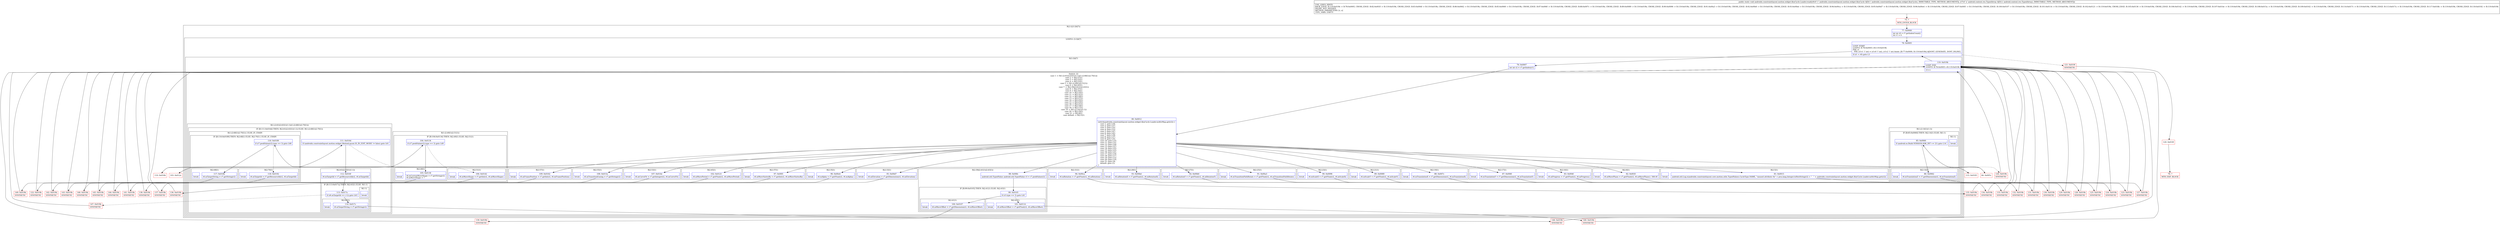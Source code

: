 digraph "CFG forandroidx.constraintlayout.motion.widget.KeyCycle.Loader.read(Landroidx\/constraintlayout\/motion\/widget\/KeyCycle;Landroid\/content\/res\/TypedArray;)V" {
subgraph cluster_Region_370076021 {
label = "R(2:1|(3:3|4|7))";
node [shape=record,color=blue];
Node_77 [shape=record,label="{77\:\ 0x0000|int int r0 = r7.getIndexCount()\lint r1 = 0\l}"];
subgraph cluster_LoopRegion_128511274 {
label = "LOOP:0: (3:3|4|7)";
node [shape=record,color=blue];
Node_78 [shape=record,label="{78\:\ 0x0005|LOOP_START\lLOOP:0: B:78:0x0005\-\>B:119:0x019b\lPHI: r1 \l  PHI: (r1v1 'i' int) = (r1v0 'i' int), (r1v2 'i' int) binds: [B:77:0x0000, B:119:0x019b] A[DONT_GENERATE, DONT_INLINE]\l|if (r1 \< r0) goto L3\l}"];
subgraph cluster_Region_799167057 {
label = "R(3:3|4|7)";
node [shape=record,color=blue];
Node_79 [shape=record,label="{79\:\ 0x0007|int int r2 = r7.getIndex(r1)\l}"];
subgraph cluster_SwitchRegion_1412022235 {
label = "Switch: 22
 case 1 -> R(1:(2:61|(2:63|1)(1:1))(1:(2:68|1)(2:70|1)))
 case 2 -> R(2:57|1)
 case 3 -> R(2:55|1)
 case 4 -> R(2:53|1)
 case 5 -> R(1:(2:49|1)(2:51|1))
 case 6 -> R(2:45|1)
 case 7 -> R(2:39|(2:41|1)(2:43|1))
 case 8 -> R(2:37|1)
 case 9 -> R(2:35|1)
 case 10 -> R(2:33|1)
 case 11 -> R(2:31|1)
 case 12 -> R(2:29|1)
 case 13 -> R(2:27|1)
 case 14 -> R(2:25|1)
 case 15 -> R(2:23|1)
 case 16 -> R(2:21|1)
 case 17 -> R(2:19|1)
 case 18 -> R(2:17|1)
 case 19 -> R(1:(2:14|1)(1:1))
 case 20 -> R(2:10|1)
 case 21 -> R(2:8|1)
 case default -> R(2:5|1)";
node [shape=record,color=blue];
Node_80 [shape=record,label="{80\:\ 0x0012|switch(androidx.constraintlayout.motion.widget.KeyCycle.Loader.mAttrMap.get(r2)) \{\l    case 1: goto L59;\l    case 2: goto L57;\l    case 3: goto L55;\l    case 4: goto L53;\l    case 5: goto L47;\l    case 6: goto L45;\l    case 7: goto L39;\l    case 8: goto L37;\l    case 9: goto L35;\l    case 10: goto L33;\l    case 11: goto L31;\l    case 12: goto L29;\l    case 13: goto L27;\l    case 14: goto L25;\l    case 15: goto L23;\l    case 16: goto L21;\l    case 17: goto L19;\l    case 18: goto L17;\l    case 19: goto L12;\l    case 20: goto L10;\l    case 21: goto L8;\l    default: goto L5;\l\}\l}"];
subgraph cluster_Region_286018648 {
label = "R(1:(2:61|(2:63|1)(1:1))(1:(2:68|1)(2:70|1)))";
node [shape=record,color=blue];
subgraph cluster_IfRegion_179908648 {
label = "IF [B:111:0x016d] THEN: R(2:61|(2:63|1)(1:1)) ELSE: R(1:(2:68|1)(2:70|1))";
node [shape=record,color=blue];
Node_111 [shape=record,label="{111\:\ 0x016d|if (androidx.constraintlayout.motion.widget.MotionLayout.IS_IN_EDIT_MODE != false) goto L61\l}"];
subgraph cluster_Region_890085738 {
label = "R(2:61|(2:63|1)(1:1))";
node [shape=record,color=blue];
Node_112 [shape=record,label="{112\:\ 0x016f|r6.mTargetId = r7.getResourceId(r2, r6.mTargetId)\l}"];
subgraph cluster_IfRegion_1910990954 {
label = "IF [B:113:0x017a] THEN: R(2:63|1) ELSE: R(1:1)";
node [shape=record,color=blue];
Node_113 [shape=record,label="{113\:\ 0x017a|if (r6.mTargetId == (\-1)) goto L63\l}"];
subgraph cluster_Region_1972161372 {
label = "R(2:63|1)";
node [shape=record,color=blue];
Node_114 [shape=record,label="{114\:\ 0x017c|r6.mTargetString = r7.getString(r2)\l}"];
Node_InsnContainer_1829244988 [shape=record,label="{|break\l}"];
}
subgraph cluster_Region_504753993 {
label = "R(1:1)";
node [shape=record,color=blue];
Node_InsnContainer_1567536339 [shape=record,label="{|break\l}"];
}
}
}
subgraph cluster_Region_385889068 {
label = "R(1:(2:68|1)(2:70|1)) | ELSE_IF_CHAIN\l";
node [shape=record,color=blue];
subgraph cluster_IfRegion_1208041318 {
label = "IF [B:116:0x0189] THEN: R(2:68|1) ELSE: R(2:70|1) | ELSE_IF_CHAIN\l";
node [shape=record,color=blue];
Node_116 [shape=record,label="{116\:\ 0x0189|if (r7.peekValue(r2).type == 3) goto L68\l}"];
subgraph cluster_Region_1364166362 {
label = "R(2:68|1)";
node [shape=record,color=blue];
Node_117 [shape=record,label="{117\:\ 0x018b|r6.mTargetString = r7.getString(r2)\l}"];
Node_InsnContainer_975456256 [shape=record,label="{|break\l}"];
}
subgraph cluster_Region_160525160 {
label = "R(2:70|1)";
node [shape=record,color=blue];
Node_118 [shape=record,label="{118\:\ 0x0192|r6.mTargetId = r7.getResourceId(r2, r6.mTargetId)\l}"];
Node_InsnContainer_192583594 [shape=record,label="{|break\l}"];
}
}
}
}
}
subgraph cluster_Region_450139949 {
label = "R(2:57|1)";
node [shape=record,color=blue];
Node_109 [shape=record,label="{109\:\ 0x0162|r6.mFramePosition = r7.getInt(r2, r6.mFramePosition)\l}"];
Node_InsnContainer_588931642 [shape=record,label="{|break\l}"];
}
subgraph cluster_Region_1534030110 {
label = "R(2:55|1)";
node [shape=record,color=blue];
Node_108 [shape=record,label="{108\:\ 0x015a|r6.mTransitionEasing = r7.getString(r2)\l}"];
Node_InsnContainer_899001382 [shape=record,label="{|break\l}"];
}
subgraph cluster_Region_1991984639 {
label = "R(2:53|1)";
node [shape=record,color=blue];
Node_107 [shape=record,label="{107\:\ 0x014e|r6.mCurveFit = r7.getInteger(r2, r6.mCurveFit)\l}"];
Node_InsnContainer_761890524 [shape=record,label="{|break\l}"];
}
subgraph cluster_Region_1928434460 {
label = "R(1:(2:49|1)(2:51|1))";
node [shape=record,color=blue];
subgraph cluster_IfRegion_1962125931 {
label = "IF [B:104:0x0134] THEN: R(2:49|1) ELSE: R(2:51|1)";
node [shape=record,color=blue];
Node_104 [shape=record,label="{104\:\ 0x0134|if (r7.peekValue(r2).type == 3) goto L49\l}"];
subgraph cluster_Region_1252009511 {
label = "R(2:49|1)";
node [shape=record,color=blue];
Node_105 [shape=record,label="{105\:\ 0x0136|r6.mCustomWaveShape = r7.getString(r2)\lr6.mWaveShape = 7\l}"];
Node_InsnContainer_34223306 [shape=record,label="{|break\l}"];
}
subgraph cluster_Region_1793546732 {
label = "R(2:51|1)";
node [shape=record,color=blue];
Node_106 [shape=record,label="{106\:\ 0x0142|r6.mWaveShape = r7.getInt(r2, r6.mWaveShape)\l}"];
Node_InsnContainer_442915889 [shape=record,label="{|break\l}"];
}
}
}
subgraph cluster_Region_1189051890 {
label = "R(2:45|1)";
node [shape=record,color=blue];
Node_102 [shape=record,label="{102\:\ 0x0121|r6.mWavePeriod = r7.getFloat(r2, r6.mWavePeriod)\l}"];
Node_InsnContainer_2077783751 [shape=record,label="{|break\l}"];
}
subgraph cluster_Region_789985200 {
label = "R(2:39|(2:41|1)(2:43|1))";
node [shape=record,color=blue];
Node_98 [shape=record,label="{98\:\ 0x00fe|android.util.TypedValue android.util.TypedValue r3 = r7.peekValue(r2)\l}"];
subgraph cluster_IfRegion_676606601 {
label = "IF [B:99:0x0105] THEN: R(2:41|1) ELSE: R(2:43|1)";
node [shape=record,color=blue];
Node_99 [shape=record,label="{99\:\ 0x0105|if (r3.type == 5) goto L41\l}"];
subgraph cluster_Region_1682746731 {
label = "R(2:41|1)";
node [shape=record,color=blue];
Node_100 [shape=record,label="{100\:\ 0x0107|r6.mWaveOffset = r7.getDimension(r2, r6.mWaveOffset)\l}"];
Node_InsnContainer_97477587 [shape=record,label="{|break\l}"];
}
subgraph cluster_Region_875868215 {
label = "R(2:43|1)";
node [shape=record,color=blue];
Node_101 [shape=record,label="{101\:\ 0x0114|r6.mWaveOffset = r7.getFloat(r2, r6.mWaveOffset)\l}"];
Node_InsnContainer_1446030276 [shape=record,label="{|break\l}"];
}
}
}
subgraph cluster_Region_154758062 {
label = "R(2:37|1)";
node [shape=record,color=blue];
Node_97 [shape=record,label="{97\:\ 0x00f1|r6.mWaveVariesBy = r7.getInt(r2, r6.mWaveVariesBy)\l}"];
Node_InsnContainer_2116023015 [shape=record,label="{|break\l}"];
}
subgraph cluster_Region_395081358 {
label = "R(2:35|1)";
node [shape=record,color=blue];
Node_96 [shape=record,label="{96\:\ 0x00e4|r6.mAlpha = r7.getFloat(r2, r6.mAlpha)\l}"];
Node_InsnContainer_1187630509 [shape=record,label="{|break\l}"];
}
subgraph cluster_Region_380282593 {
label = "R(2:33|1)";
node [shape=record,color=blue];
Node_95 [shape=record,label="{95\:\ 0x00d7|r6.mElevation = r7.getDimension(r2, r6.mElevation)\l}"];
Node_InsnContainer_946270044 [shape=record,label="{|break\l}"];
}
subgraph cluster_Region_126753035 {
label = "R(2:31|1)";
node [shape=record,color=blue];
Node_94 [shape=record,label="{94\:\ 0x00ca|r6.mRotation = r7.getFloat(r2, r6.mRotation)\l}"];
Node_InsnContainer_1809517855 [shape=record,label="{|break\l}"];
}
subgraph cluster_Region_1160279631 {
label = "R(2:29|1)";
node [shape=record,color=blue];
Node_93 [shape=record,label="{93\:\ 0x00bd|r6.mRotationX = r7.getFloat(r2, r6.mRotationX)\l}"];
Node_InsnContainer_1783779913 [shape=record,label="{|break\l}"];
}
subgraph cluster_Region_828653666 {
label = "R(2:27|1)";
node [shape=record,color=blue];
Node_92 [shape=record,label="{92\:\ 0x00b0|r6.mRotationY = r7.getFloat(r2, r6.mRotationY)\l}"];
Node_InsnContainer_1660833291 [shape=record,label="{|break\l}"];
}
subgraph cluster_Region_1924822273 {
label = "R(2:25|1)";
node [shape=record,color=blue];
Node_91 [shape=record,label="{91\:\ 0x00a3|r6.mTransitionPathRotate = r7.getFloat(r2, r6.mTransitionPathRotate)\l}"];
Node_InsnContainer_1844265223 [shape=record,label="{|break\l}"];
}
subgraph cluster_Region_84638748 {
label = "R(2:23|1)";
node [shape=record,color=blue];
Node_90 [shape=record,label="{90\:\ 0x0096|r6.mScaleX = r7.getFloat(r2, r6.mScaleX)\l}"];
Node_InsnContainer_1584208464 [shape=record,label="{|break\l}"];
}
subgraph cluster_Region_60291324 {
label = "R(2:21|1)";
node [shape=record,color=blue];
Node_89 [shape=record,label="{89\:\ 0x0089|r6.mScaleY = r7.getFloat(r2, r6.mScaleY)\l}"];
Node_InsnContainer_651549646 [shape=record,label="{|break\l}"];
}
subgraph cluster_Region_283369404 {
label = "R(2:19|1)";
node [shape=record,color=blue];
Node_88 [shape=record,label="{88\:\ 0x007c|r6.mTranslationX = r7.getDimension(r2, r6.mTranslationX)\l}"];
Node_InsnContainer_910907145 [shape=record,label="{|break\l}"];
}
subgraph cluster_Region_827368156 {
label = "R(2:17|1)";
node [shape=record,color=blue];
Node_87 [shape=record,label="{87\:\ 0x006f|r6.mTranslationY = r7.getDimension(r2, r6.mTranslationY)\l}"];
Node_InsnContainer_824827326 [shape=record,label="{|break\l}"];
}
subgraph cluster_Region_119602769 {
label = "R(1:(2:14|1)(1:1))";
node [shape=record,color=blue];
subgraph cluster_IfRegion_253972176 {
label = "IF [B:85:0x0060] THEN: R(2:14|1) ELSE: R(1:1)";
node [shape=record,color=blue];
Node_85 [shape=record,label="{85\:\ 0x0060|if (android.os.Build.VERSION.SDK_INT \>= 21) goto L14\l}"];
subgraph cluster_Region_1868944246 {
label = "R(2:14|1)";
node [shape=record,color=blue];
Node_86 [shape=record,label="{86\:\ 0x0062|r6.mTranslationZ = r7.getDimension(r2, r6.mTranslationZ)\l}"];
Node_InsnContainer_1664922402 [shape=record,label="{|break\l}"];
}
subgraph cluster_Region_478631638 {
label = "R(1:1)";
node [shape=record,color=blue];
Node_InsnContainer_483783009 [shape=record,label="{|break\l}"];
}
}
}
subgraph cluster_Region_1393133182 {
label = "R(2:10|1)";
node [shape=record,color=blue];
Node_83 [shape=record,label="{83\:\ 0x004f|r6.mProgress = r7.getFloat(r2, r6.mProgress)\l}"];
Node_InsnContainer_152402405 [shape=record,label="{|break\l}"];
}
subgraph cluster_Region_1570356636 {
label = "R(2:8|1)";
node [shape=record,color=blue];
Node_82 [shape=record,label="{82\:\ 0x003f|r6.mWavePhase = r7.getFloat(r2, r6.mWavePhase) \/ 360.0f\l}"];
Node_InsnContainer_255229510 [shape=record,label="{|break\l}"];
}
subgraph cluster_Region_1768665777 {
label = "R(2:5|1)";
node [shape=record,color=blue];
Node_81 [shape=record,label="{81\:\ 0x0015|android.util.Log.e(androidx.constraintlayout.core.motion.utils.TypedValues.CycleType.NAME, \"unused attribute 0x\" + java.lang.Integer.toHexString(r2) + \"   \" + androidx.constraintlayout.motion.widget.KeyCycle.Loader.mAttrMap.get(r2))\l}"];
Node_InsnContainer_690075792 [shape=record,label="{|break\l}"];
}
}
Node_119 [shape=record,label="{119\:\ 0x019b|LOOP_END\lLOOP:0: B:78:0x0005\-\>B:119:0x019b\l|r1++\l}"];
}
}
}
Node_75 [shape=record,color=red,label="{75\:\ ?|MTH_ENTER_BLOCK\l}"];
Node_123 [shape=record,color=red,label="{123\:\ 0x019b|SYNTHETIC\l}"];
Node_124 [shape=record,color=red,label="{124\:\ 0x019b|SYNTHETIC\l}"];
Node_125 [shape=record,color=red,label="{125\:\ 0x019b|SYNTHETIC\l}"];
Node_84 [shape=record,color=red,label="{84\:\ 0x005c}"];
Node_127 [shape=record,color=red,label="{127\:\ 0x019b|SYNTHETIC\l}"];
Node_126 [shape=record,color=red,label="{126\:\ 0x019b|SYNTHETIC\l}"];
Node_128 [shape=record,color=red,label="{128\:\ 0x019b|SYNTHETIC\l}"];
Node_129 [shape=record,color=red,label="{129\:\ 0x019b|SYNTHETIC\l}"];
Node_130 [shape=record,color=red,label="{130\:\ 0x019b|SYNTHETIC\l}"];
Node_131 [shape=record,color=red,label="{131\:\ 0x019b|SYNTHETIC\l}"];
Node_132 [shape=record,color=red,label="{132\:\ 0x019b|SYNTHETIC\l}"];
Node_133 [shape=record,color=red,label="{133\:\ 0x019b|SYNTHETIC\l}"];
Node_134 [shape=record,color=red,label="{134\:\ 0x019b|SYNTHETIC\l}"];
Node_135 [shape=record,color=red,label="{135\:\ 0x019b|SYNTHETIC\l}"];
Node_136 [shape=record,color=red,label="{136\:\ 0x019b|SYNTHETIC\l}"];
Node_137 [shape=record,color=red,label="{137\:\ 0x019b|SYNTHETIC\l}"];
Node_138 [shape=record,color=red,label="{138\:\ 0x019b|SYNTHETIC\l}"];
Node_139 [shape=record,color=red,label="{139\:\ 0x019b|SYNTHETIC\l}"];
Node_140 [shape=record,color=red,label="{140\:\ 0x019b|SYNTHETIC\l}"];
Node_141 [shape=record,color=red,label="{141\:\ 0x019b|SYNTHETIC\l}"];
Node_103 [shape=record,color=red,label="{103\:\ 0x012e}"];
Node_142 [shape=record,color=red,label="{142\:\ 0x019b|SYNTHETIC\l}"];
Node_143 [shape=record,color=red,label="{143\:\ 0x019b|SYNTHETIC\l}"];
Node_144 [shape=record,color=red,label="{144\:\ 0x019b|SYNTHETIC\l}"];
Node_145 [shape=record,color=red,label="{145\:\ 0x019b|SYNTHETIC\l}"];
Node_146 [shape=record,color=red,label="{146\:\ 0x019b|SYNTHETIC\l}"];
Node_110 [shape=record,color=red,label="{110\:\ 0x016b}"];
Node_148 [shape=record,color=red,label="{148\:\ 0x019b|SYNTHETIC\l}"];
Node_147 [shape=record,color=red,label="{147\:\ 0x019b|SYNTHETIC\l}"];
Node_115 [shape=record,color=red,label="{115\:\ 0x0183}"];
Node_149 [shape=record,color=red,label="{149\:\ 0x019b|SYNTHETIC\l}"];
Node_122 [shape=record,color=red,label="{122\:\ 0x019b|SYNTHETIC\l}"];
Node_121 [shape=record,color=red,label="{121\:\ 0x019f|SYNTHETIC\l}"];
Node_120 [shape=record,color=red,label="{120\:\ 0x019f}"];
Node_76 [shape=record,color=red,label="{76\:\ ?|MTH_EXIT_BLOCK\l}"];
MethodNode[shape=record,label="{public static void androidx.constraintlayout.motion.widget.KeyCycle.Loader.read((r6v0 'c' androidx.constraintlayout.motion.widget.KeyCycle A[D('c' androidx.constraintlayout.motion.widget.KeyCycle), IMMUTABLE_TYPE, METHOD_ARGUMENT]), (r7v0 'a' android.content.res.TypedArray A[D('a' android.content.res.TypedArray), IMMUTABLE_TYPE, METHOD_ARGUMENT]))  | USE_LINES_HINTS\lBACK_EDGE: B:119:0x019b \-\> B:78:0x0005, CROSS_EDGE: B:82:0x003f \-\> B:119:0x019b, CROSS_EDGE: B:83:0x004f \-\> B:119:0x019b, CROSS_EDGE: B:86:0x0062 \-\> B:119:0x019b, CROSS_EDGE: B:85:0x0060 \-\> B:119:0x019b, CROSS_EDGE: B:87:0x006f \-\> B:119:0x019b, CROSS_EDGE: B:88:0x007c \-\> B:119:0x019b, CROSS_EDGE: B:89:0x0089 \-\> B:119:0x019b, CROSS_EDGE: B:90:0x0096 \-\> B:119:0x019b, CROSS_EDGE: B:91:0x00a3 \-\> B:119:0x019b, CROSS_EDGE: B:92:0x00b0 \-\> B:119:0x019b, CROSS_EDGE: B:93:0x00bd \-\> B:119:0x019b, CROSS_EDGE: B:94:0x00ca \-\> B:119:0x019b, CROSS_EDGE: B:95:0x00d7 \-\> B:119:0x019b, CROSS_EDGE: B:96:0x00e4 \-\> B:119:0x019b, CROSS_EDGE: B:97:0x00f1 \-\> B:119:0x019b, CROSS_EDGE: B:100:0x0107 \-\> B:119:0x019b, CROSS_EDGE: B:101:0x0114 \-\> B:119:0x019b, CROSS_EDGE: B:102:0x0121 \-\> B:119:0x019b, CROSS_EDGE: B:105:0x0136 \-\> B:119:0x019b, CROSS_EDGE: B:106:0x0142 \-\> B:119:0x019b, CROSS_EDGE: B:107:0x014e \-\> B:119:0x019b, CROSS_EDGE: B:108:0x015a \-\> B:119:0x019b, CROSS_EDGE: B:109:0x0162 \-\> B:119:0x019b, CROSS_EDGE: B:114:0x017c \-\> B:119:0x019b, CROSS_EDGE: B:113:0x017a \-\> B:119:0x019b, CROSS_EDGE: B:117:0x018b \-\> B:119:0x019b, CROSS_EDGE: B:118:0x0192 \-\> B:119:0x019b\lINLINE_NOT_NEEDED\lMETHOD_PARAMETERS: [c, a]\lTYPE_VARS: EMPTY\l}"];
MethodNode -> Node_75;Node_77 -> Node_78;
Node_78 -> Node_79;
Node_78 -> Node_121[style=dashed];
Node_79 -> Node_80;
Node_80 -> Node_81;
Node_80 -> Node_82;
Node_80 -> Node_83;
Node_80 -> Node_84;
Node_80 -> Node_87;
Node_80 -> Node_88;
Node_80 -> Node_89;
Node_80 -> Node_90;
Node_80 -> Node_91;
Node_80 -> Node_92;
Node_80 -> Node_93;
Node_80 -> Node_94;
Node_80 -> Node_95;
Node_80 -> Node_96;
Node_80 -> Node_97;
Node_80 -> Node_98;
Node_80 -> Node_102;
Node_80 -> Node_103;
Node_80 -> Node_107;
Node_80 -> Node_108;
Node_80 -> Node_109;
Node_80 -> Node_110;
Node_111 -> Node_112;
Node_111 -> Node_115[style=dashed];
Node_112 -> Node_113;
Node_113 -> Node_114;
Node_113 -> Node_147[style=dashed];
Node_114 -> Node_148;
Node_116 -> Node_117;
Node_116 -> Node_118[style=dashed];
Node_117 -> Node_149;
Node_118 -> Node_122;
Node_109 -> Node_146;
Node_108 -> Node_145;
Node_107 -> Node_144;
Node_104 -> Node_105;
Node_104 -> Node_106[style=dashed];
Node_105 -> Node_142;
Node_106 -> Node_143;
Node_102 -> Node_141;
Node_98 -> Node_99;
Node_99 -> Node_100;
Node_99 -> Node_101[style=dashed];
Node_100 -> Node_139;
Node_101 -> Node_140;
Node_97 -> Node_138;
Node_96 -> Node_137;
Node_95 -> Node_136;
Node_94 -> Node_135;
Node_93 -> Node_134;
Node_92 -> Node_133;
Node_91 -> Node_132;
Node_90 -> Node_131;
Node_89 -> Node_130;
Node_88 -> Node_129;
Node_87 -> Node_128;
Node_85 -> Node_86;
Node_85 -> Node_126[style=dashed];
Node_86 -> Node_127;
Node_83 -> Node_125;
Node_82 -> Node_124;
Node_81 -> Node_123;
Node_119 -> Node_78;
Node_75 -> Node_77;
Node_123 -> Node_119;
Node_124 -> Node_119;
Node_125 -> Node_119;
Node_84 -> Node_85;
Node_127 -> Node_119;
Node_126 -> Node_119;
Node_128 -> Node_119;
Node_129 -> Node_119;
Node_130 -> Node_119;
Node_131 -> Node_119;
Node_132 -> Node_119;
Node_133 -> Node_119;
Node_134 -> Node_119;
Node_135 -> Node_119;
Node_136 -> Node_119;
Node_137 -> Node_119;
Node_138 -> Node_119;
Node_139 -> Node_119;
Node_140 -> Node_119;
Node_141 -> Node_119;
Node_103 -> Node_104;
Node_142 -> Node_119;
Node_143 -> Node_119;
Node_144 -> Node_119;
Node_145 -> Node_119;
Node_146 -> Node_119;
Node_110 -> Node_111;
Node_148 -> Node_119;
Node_147 -> Node_119;
Node_115 -> Node_116;
Node_149 -> Node_119;
Node_122 -> Node_119;
Node_121 -> Node_120;
Node_120 -> Node_76;
}

